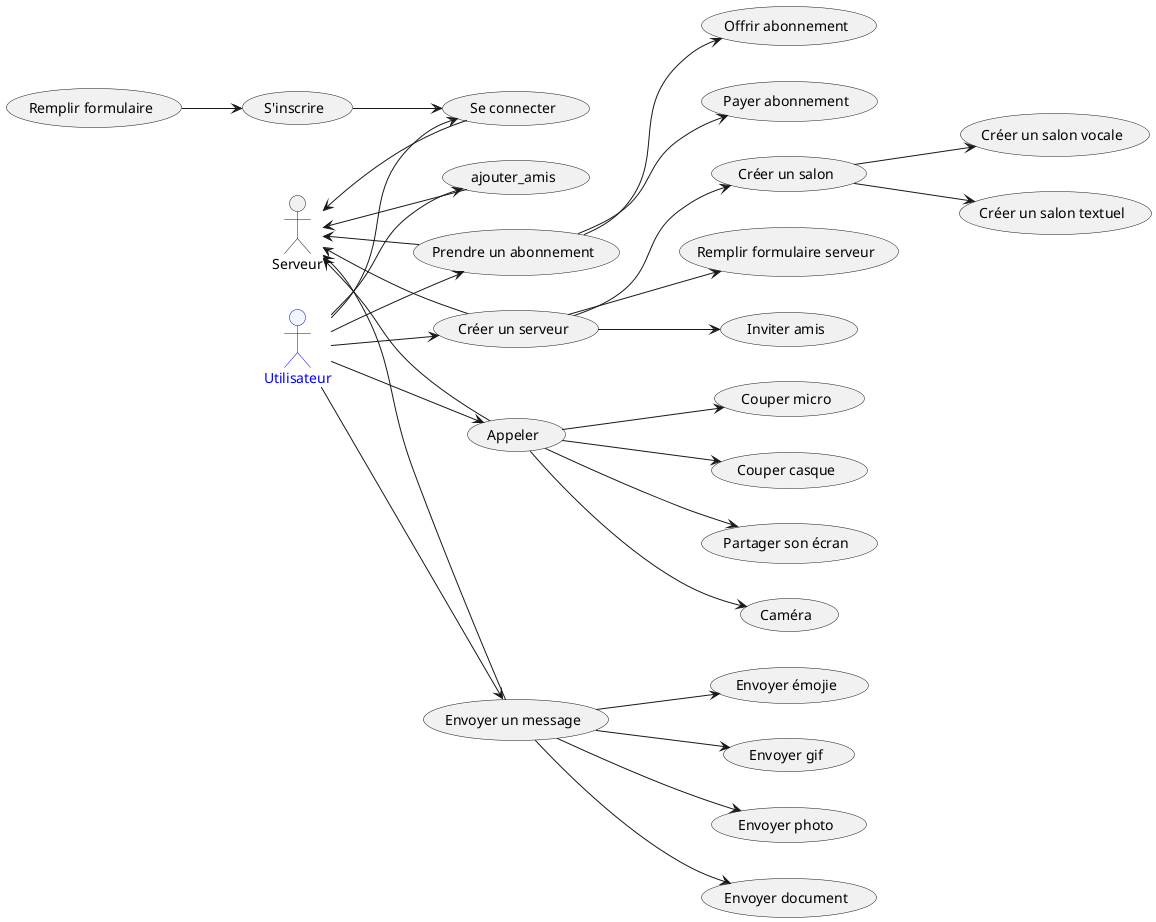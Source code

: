 @startuml
left to right direction

:Utilisateur: #aliceblue;line:blue;text:blue
:Serveur:


usecase se_connecter as "Se connecter"
usecase inscription as "S'inscrire"
usecase formulaire as "Remplir formulaire"

usecase appeler as "Appeler"
usecase partecran as "Partager son écran"
usecase camera as "Caméra"
usecase coupmic as "Couper micro"
usecase coupcasque as "Couper casque"

usecase ajouter_amis

usecase envoyer_message as "Envoyer un message"
usecase envpho as "Envoyer photo"
usecase envdoc as "Envoyer document"
usecase envemoji as "Envoyer émojie"
usecase envgif as "Envoyer gif"

usecase prendre_abonnement as "Prendre un abonnement"
usecase offrir as "Offrir abonnement"
usecase payer as "Payer abonnement"

usecase créer_serveur as "Créer un serveur"
usecase formulserv as "Remplir formulaire serveur"
usecase amisserv as "Inviter amis"
usecase créer_salon as "Créer un salon"
usecase créer_salon_vocale as "Créer un salon vocale"
usecase créer_salon_texte as "Créer un salon textuel"

Utilisateur --> se_connecter
inscription --> se_connecter
formulaire --> inscription

Utilisateur --> appeler
appeler --> coupmic
appeler --> coupcasque
appeler --> partecran
appeler --> camera

Utilisateur --> ajouter_amis

Utilisateur --> envoyer_message
envoyer_message --> envdoc
envoyer_message --> envemoji
envoyer_message --> envgif
envoyer_message --> envpho

Utilisateur --> prendre_abonnement
prendre_abonnement --> offrir
prendre_abonnement --> payer

Utilisateur --> créer_serveur
créer_serveur --> amisserv
créer_serveur --> formulserv
créer_serveur --> créer_salon
créer_salon --> créer_salon_vocale
créer_salon --> créer_salon_texte

Serveur <-- créer_serveur
Serveur <-- prendre_abonnement
Serveur <-- envoyer_message
Serveur <-- ajouter_amis
Serveur <-- appeler
Serveur <-- se_connecter
@enduml